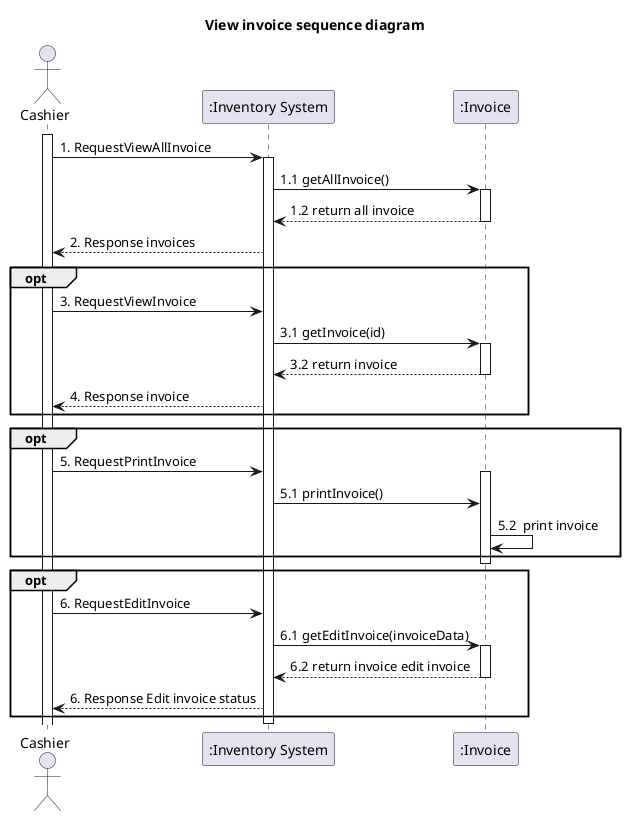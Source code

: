 @startuml
'example
title View invoice sequence diagram

actor Cashier as actorCashier
participant ":Inventory System" as InventorySystem

participant ":Invoice" as classInvoice

activate actorCashier

actorCashier -> InventorySystem: 1. RequestViewAllInvoice
activate InventorySystem

InventorySystem -> classInvoice: 1.1 getAllInvoice()
activate classInvoice

classInvoice --> InventorySystem: 1.2 return all invoice
deactivate classInvoice

InventorySystem --> actorCashier : 2. Response invoices




opt
actorCashier -> InventorySystem: 3. RequestViewInvoice


InventorySystem -> classInvoice: 3.1 getInvoice(id)
activate classInvoice

classInvoice --> InventorySystem: 3.2 return invoice
deactivate classInvoice

InventorySystem --> actorCashier : 4. Response invoice

end


opt
actorCashier -> InventorySystem : 5. RequestPrintInvoice


activate classInvoice
InventorySystem -> classInvoice : 5.1 printInvoice()

classInvoice -> classInvoice : 5.2  print invoice

end
deactivate classInvoice

opt
actorCashier -> InventorySystem: 6. RequestEditInvoice


InventorySystem -> classInvoice: 6.1 getEditInvoice(invoiceData)
activate classInvoice

classInvoice --> InventorySystem: 6.2 return invoice edit invoice
deactivate classInvoice

InventorySystem --> actorCashier : 6. Response Edit invoice status
end
deactivate InventorySystem


@enduml
